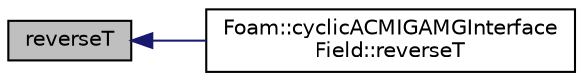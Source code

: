 digraph "reverseT"
{
  bgcolor="transparent";
  edge [fontname="Helvetica",fontsize="10",labelfontname="Helvetica",labelfontsize="10"];
  node [fontname="Helvetica",fontsize="10",shape=record];
  rankdir="LR";
  Node46 [label="reverseT",height=0.2,width=0.4,color="black", fillcolor="grey75", style="filled", fontcolor="black"];
  Node46 -> Node47 [dir="back",color="midnightblue",fontsize="10",style="solid",fontname="Helvetica"];
  Node47 [label="Foam::cyclicACMIGAMGInterface\lField::reverseT",height=0.2,width=0.4,color="black",URL="$a26025.html#a3b6ef41753c72a78fb451b2a4327c899",tooltip="Return neighbour-cell transformation tensor. "];
}

